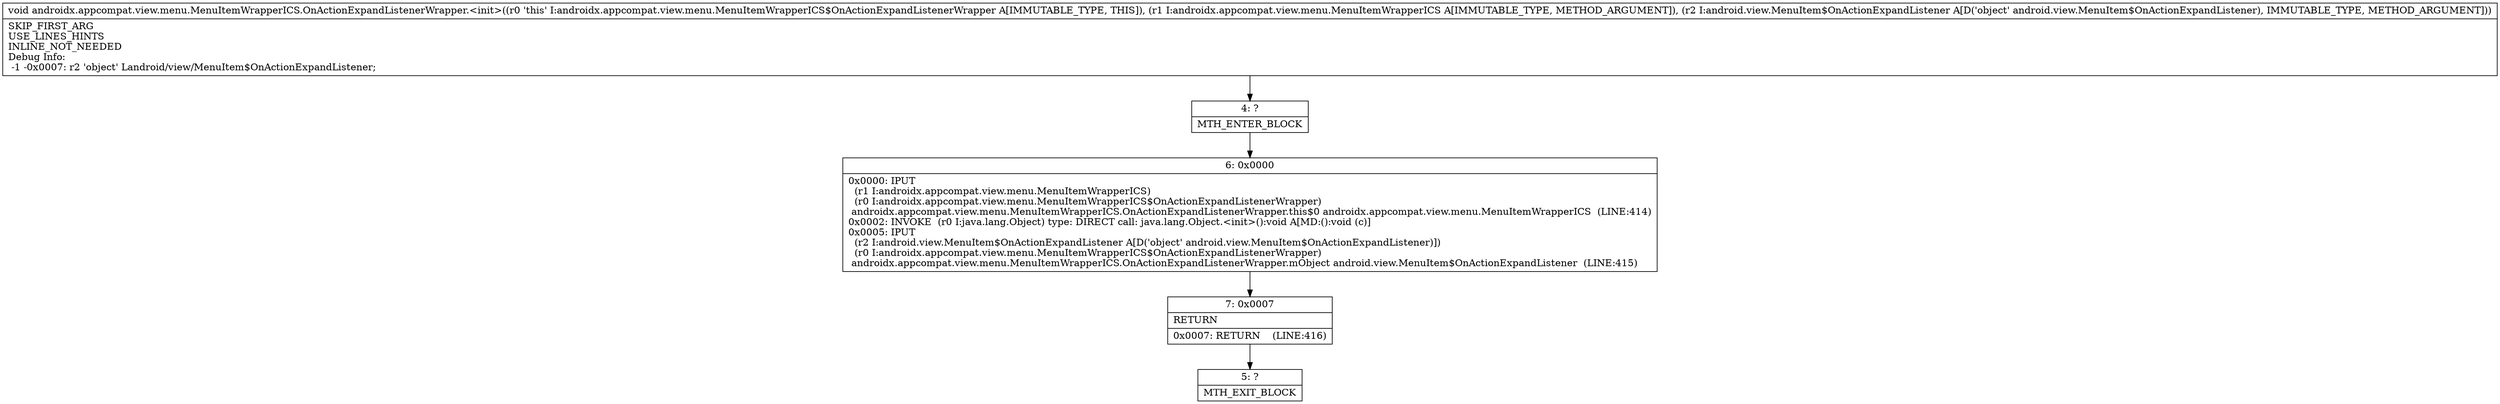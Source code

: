 digraph "CFG forandroidx.appcompat.view.menu.MenuItemWrapperICS.OnActionExpandListenerWrapper.\<init\>(Landroidx\/appcompat\/view\/menu\/MenuItemWrapperICS;Landroid\/view\/MenuItem$OnActionExpandListener;)V" {
Node_4 [shape=record,label="{4\:\ ?|MTH_ENTER_BLOCK\l}"];
Node_6 [shape=record,label="{6\:\ 0x0000|0x0000: IPUT  \l  (r1 I:androidx.appcompat.view.menu.MenuItemWrapperICS)\l  (r0 I:androidx.appcompat.view.menu.MenuItemWrapperICS$OnActionExpandListenerWrapper)\l androidx.appcompat.view.menu.MenuItemWrapperICS.OnActionExpandListenerWrapper.this$0 androidx.appcompat.view.menu.MenuItemWrapperICS  (LINE:414)\l0x0002: INVOKE  (r0 I:java.lang.Object) type: DIRECT call: java.lang.Object.\<init\>():void A[MD:():void (c)]\l0x0005: IPUT  \l  (r2 I:android.view.MenuItem$OnActionExpandListener A[D('object' android.view.MenuItem$OnActionExpandListener)])\l  (r0 I:androidx.appcompat.view.menu.MenuItemWrapperICS$OnActionExpandListenerWrapper)\l androidx.appcompat.view.menu.MenuItemWrapperICS.OnActionExpandListenerWrapper.mObject android.view.MenuItem$OnActionExpandListener  (LINE:415)\l}"];
Node_7 [shape=record,label="{7\:\ 0x0007|RETURN\l|0x0007: RETURN    (LINE:416)\l}"];
Node_5 [shape=record,label="{5\:\ ?|MTH_EXIT_BLOCK\l}"];
MethodNode[shape=record,label="{void androidx.appcompat.view.menu.MenuItemWrapperICS.OnActionExpandListenerWrapper.\<init\>((r0 'this' I:androidx.appcompat.view.menu.MenuItemWrapperICS$OnActionExpandListenerWrapper A[IMMUTABLE_TYPE, THIS]), (r1 I:androidx.appcompat.view.menu.MenuItemWrapperICS A[IMMUTABLE_TYPE, METHOD_ARGUMENT]), (r2 I:android.view.MenuItem$OnActionExpandListener A[D('object' android.view.MenuItem$OnActionExpandListener), IMMUTABLE_TYPE, METHOD_ARGUMENT]))  | SKIP_FIRST_ARG\lUSE_LINES_HINTS\lINLINE_NOT_NEEDED\lDebug Info:\l  \-1 \-0x0007: r2 'object' Landroid\/view\/MenuItem$OnActionExpandListener;\l}"];
MethodNode -> Node_4;Node_4 -> Node_6;
Node_6 -> Node_7;
Node_7 -> Node_5;
}

